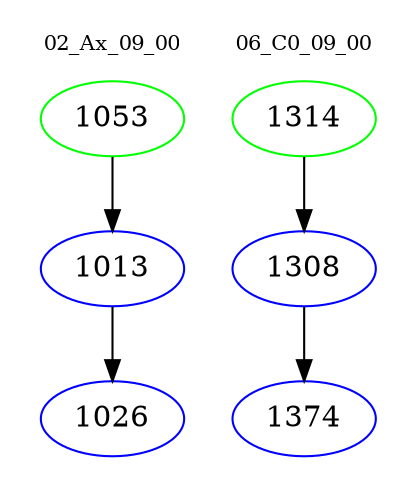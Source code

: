digraph{
subgraph cluster_0 {
color = white
label = "02_Ax_09_00";
fontsize=10;
T0_1053 [label="1053", color="green"]
T0_1053 -> T0_1013 [color="black"]
T0_1013 [label="1013", color="blue"]
T0_1013 -> T0_1026 [color="black"]
T0_1026 [label="1026", color="blue"]
}
subgraph cluster_1 {
color = white
label = "06_C0_09_00";
fontsize=10;
T1_1314 [label="1314", color="green"]
T1_1314 -> T1_1308 [color="black"]
T1_1308 [label="1308", color="blue"]
T1_1308 -> T1_1374 [color="black"]
T1_1374 [label="1374", color="blue"]
}
}
